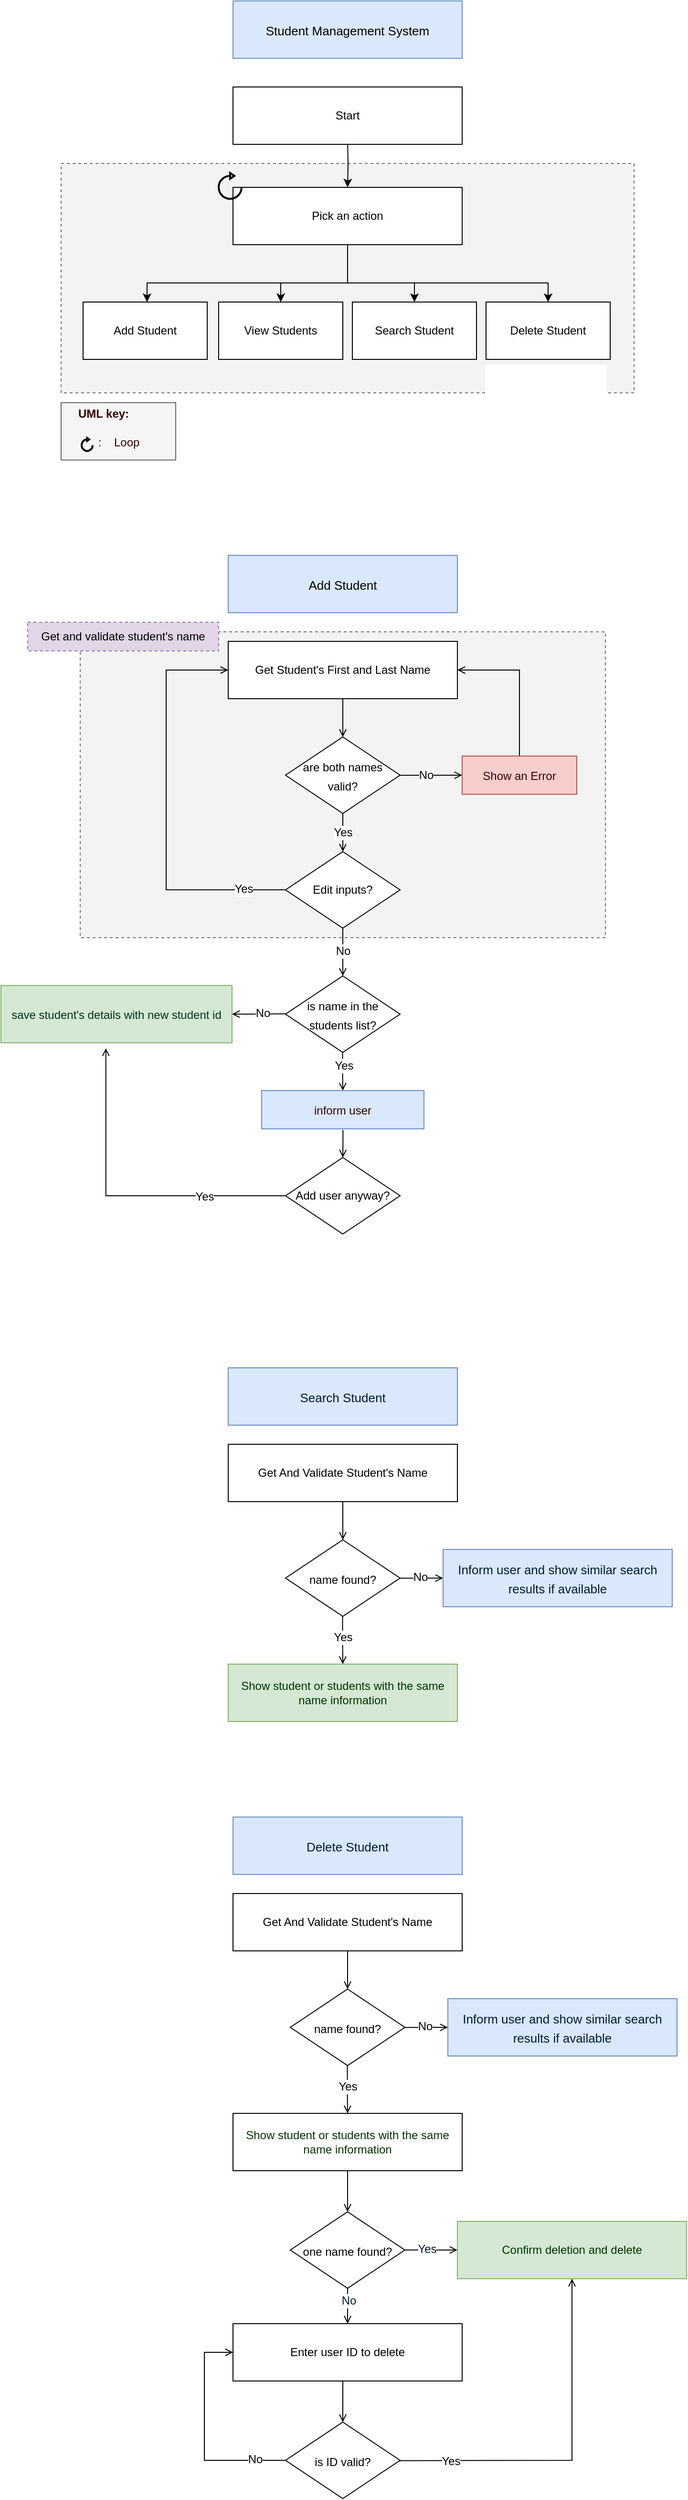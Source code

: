 <mxfile version="20.7.4" type="device" pages="2"><diagram id="EOi2laJXUyd6oxCzGZWB" name="Page-1"><mxGraphModel dx="1837" dy="980" grid="1" gridSize="10" guides="1" tooltips="1" connect="1" arrows="1" fold="1" page="1" pageScale="1" pageWidth="850" pageHeight="1100" math="0" shadow="0"><root><mxCell id="0"/><mxCell id="1" parent="0"/><mxCell id="CTDtswn7wUSN0M084utU-15" value="" style="rounded=0;whiteSpace=wrap;html=1;fontSize=16;dashed=1;fillColor=#eeeeee;strokeWidth=1;perimeterSpacing=2;strokeColor=#36393d;opacity=70;" vertex="1" parent="1"><mxGeometry x="150" y="730" width="550" height="320" as="geometry"/></mxCell><mxCell id="FxEUWGpKmHHXCLeSXzPz-2" value="&lt;font style=&quot;font-size: 13px;&quot;&gt;Student Management System&lt;/font&gt;" style="rounded=0;whiteSpace=wrap;html=1;fontSize=16;fillColor=#dae8fc;strokeColor=#6c8ebf;" parent="1" vertex="1"><mxGeometry x="310" y="70" width="240" height="60" as="geometry"/></mxCell><mxCell id="FxEUWGpKmHHXCLeSXzPz-5" value="" style="rounded=0;whiteSpace=wrap;html=1;fontSize=16;dashed=1;fillColor=#eeeeee;strokeWidth=1;perimeterSpacing=2;strokeColor=#36393d;opacity=70;" parent="1" vertex="1"><mxGeometry x="130" y="240" width="600" height="240" as="geometry"/></mxCell><mxCell id="FxEUWGpKmHHXCLeSXzPz-6" value="" style="edgeStyle=orthogonalEdgeStyle;rounded=0;orthogonalLoop=1;jettySize=auto;html=1;" parent="1" target="FxEUWGpKmHHXCLeSXzPz-11" edge="1"><mxGeometry relative="1" as="geometry"><mxPoint x="430" y="215" as="sourcePoint"/></mxGeometry></mxCell><mxCell id="FxEUWGpKmHHXCLeSXzPz-7" value="" style="edgeStyle=orthogonalEdgeStyle;rounded=0;orthogonalLoop=1;jettySize=auto;html=1;" parent="1" source="FxEUWGpKmHHXCLeSXzPz-11" target="FxEUWGpKmHHXCLeSXzPz-13" edge="1"><mxGeometry relative="1" as="geometry"><Array as="points"><mxPoint x="430" y="365"/><mxPoint x="500" y="365"/></Array></mxGeometry></mxCell><mxCell id="FxEUWGpKmHHXCLeSXzPz-8" style="edgeStyle=orthogonalEdgeStyle;rounded=0;orthogonalLoop=1;jettySize=auto;html=1;entryX=0.5;entryY=0;entryDx=0;entryDy=0;" parent="1" source="FxEUWGpKmHHXCLeSXzPz-11" target="FxEUWGpKmHHXCLeSXzPz-12" edge="1"><mxGeometry relative="1" as="geometry"><Array as="points"><mxPoint x="430" y="365"/><mxPoint x="360" y="365"/></Array></mxGeometry></mxCell><mxCell id="FxEUWGpKmHHXCLeSXzPz-9" style="edgeStyle=orthogonalEdgeStyle;rounded=0;orthogonalLoop=1;jettySize=auto;html=1;" parent="1" source="FxEUWGpKmHHXCLeSXzPz-11" edge="1"><mxGeometry relative="1" as="geometry"><Array as="points"><mxPoint x="430" y="365"/><mxPoint x="220" y="365"/></Array><mxPoint x="220" y="385" as="targetPoint"/></mxGeometry></mxCell><mxCell id="FxEUWGpKmHHXCLeSXzPz-10" style="edgeStyle=orthogonalEdgeStyle;rounded=0;orthogonalLoop=1;jettySize=auto;html=1;entryX=0.5;entryY=0;entryDx=0;entryDy=0;" parent="1" source="FxEUWGpKmHHXCLeSXzPz-11" target="FxEUWGpKmHHXCLeSXzPz-14" edge="1"><mxGeometry relative="1" as="geometry"><Array as="points"><mxPoint x="430" y="365"/><mxPoint x="640" y="365"/></Array></mxGeometry></mxCell><mxCell id="FxEUWGpKmHHXCLeSXzPz-11" value="Pick an action" style="whiteSpace=wrap;html=1;rounded=1;arcSize=0;" parent="1" vertex="1"><mxGeometry x="310" y="265" width="240" height="60" as="geometry"/></mxCell><mxCell id="FxEUWGpKmHHXCLeSXzPz-12" value="View Students" style="whiteSpace=wrap;html=1;rounded=1;arcSize=0;" parent="1" vertex="1"><mxGeometry x="295" y="385" width="130" height="60" as="geometry"/></mxCell><mxCell id="FxEUWGpKmHHXCLeSXzPz-13" value="Search Student" style="whiteSpace=wrap;html=1;rounded=1;arcSize=0;" parent="1" vertex="1"><mxGeometry x="435" y="385" width="130" height="60" as="geometry"/></mxCell><mxCell id="FxEUWGpKmHHXCLeSXzPz-14" value="Delete Student" style="whiteSpace=wrap;html=1;rounded=1;arcSize=0;" parent="1" vertex="1"><mxGeometry x="575" y="385" width="130" height="60" as="geometry"/></mxCell><mxCell id="FxEUWGpKmHHXCLeSXzPz-16" value="" style="html=1;verticalLabelPosition=bottom;align=center;labelBackgroundColor=#ffffff;verticalAlign=top;strokeWidth=2;strokeColor=#000000;shadow=0;dashed=0;shape=mxgraph.ios7.icons.reload;fontSize=16;" parent="1" vertex="1"><mxGeometry x="295" y="250" width="24" height="27" as="geometry"/></mxCell><mxCell id="FxEUWGpKmHHXCLeSXzPz-17" value="Start" style="whiteSpace=wrap;html=1;rounded=1;arcSize=0;" parent="1" vertex="1"><mxGeometry x="310" y="160" width="240" height="60" as="geometry"/></mxCell><mxCell id="FxEUWGpKmHHXCLeSXzPz-18" value="Add Student" style="whiteSpace=wrap;html=1;rounded=1;arcSize=0;" parent="1" vertex="1"><mxGeometry x="153" y="385" width="130" height="60" as="geometry"/></mxCell><mxCell id="wZ4rHf-2mEVlNfW2RtKs-1" value="" style="group" vertex="1" connectable="0" parent="1"><mxGeometry x="130" y="487" width="120" height="63.25" as="geometry"/></mxCell><mxCell id="wZ4rHf-2mEVlNfW2RtKs-2" value="" style="rounded=0;whiteSpace=wrap;html=1;strokeColor=#666666;fontSize=12;fontColor=#333333;fillColor=#f5f5f5;" vertex="1" parent="wZ4rHf-2mEVlNfW2RtKs-1"><mxGeometry y="3.25" width="120" height="60" as="geometry"/></mxCell><mxCell id="wZ4rHf-2mEVlNfW2RtKs-3" value="&lt;b&gt;UML key:&lt;/b&gt;" style="text;html=1;align=center;verticalAlign=middle;resizable=0;points=[];autosize=1;strokeColor=none;fillColor=none;fontSize=12;fontColor=#330000;" vertex="1" parent="wZ4rHf-2mEVlNfW2RtKs-1"><mxGeometry x="4" width="80" height="30" as="geometry"/></mxCell><mxCell id="wZ4rHf-2mEVlNfW2RtKs-4" value="" style="group" vertex="1" connectable="0" parent="wZ4rHf-2mEVlNfW2RtKs-1"><mxGeometry x="21.51" y="30" width="73.49" height="30" as="geometry"/></mxCell><mxCell id="wZ4rHf-2mEVlNfW2RtKs-5" value=":&amp;nbsp; &amp;nbsp; Loop" style="text;html=1;align=center;verticalAlign=middle;resizable=0;points=[];autosize=1;strokeColor=none;fillColor=none;fontSize=12;fontColor=#330000;" vertex="1" parent="wZ4rHf-2mEVlNfW2RtKs-4"><mxGeometry x="3.49" width="70" height="30" as="geometry"/></mxCell><mxCell id="wZ4rHf-2mEVlNfW2RtKs-6" value="" style="html=1;verticalLabelPosition=bottom;align=center;labelBackgroundColor=#ffffff;verticalAlign=top;strokeWidth=2;strokeColor=#000000;shadow=0;dashed=0;shape=mxgraph.ios7.icons.reload;fontSize=16;" vertex="1" parent="wZ4rHf-2mEVlNfW2RtKs-4"><mxGeometry y="10.25" width="11.49" height="13.5" as="geometry"/></mxCell><mxCell id="wZ4rHf-2mEVlNfW2RtKs-7" value="&lt;font style=&quot;font-size: 13px;&quot;&gt;Add Student&lt;/font&gt;" style="rounded=0;whiteSpace=wrap;html=1;fontSize=16;fillColor=#dae8fc;strokeColor=#6c8ebf;" vertex="1" parent="1"><mxGeometry x="305" y="650" width="240" height="60" as="geometry"/></mxCell><mxCell id="wZ4rHf-2mEVlNfW2RtKs-11" style="edgeStyle=elbowEdgeStyle;rounded=0;orthogonalLoop=1;jettySize=auto;html=1;entryX=0.5;entryY=0;entryDx=0;entryDy=0;fontSize=12;endArrow=open;sourcePerimeterSpacing=8;targetPerimeterSpacing=8;exitX=0.5;exitY=1;exitDx=0;exitDy=0;elbow=vertical;" edge="1" parent="1" source="wZ4rHf-2mEVlNfW2RtKs-8" target="wZ4rHf-2mEVlNfW2RtKs-9"><mxGeometry relative="1" as="geometry"/></mxCell><mxCell id="wZ4rHf-2mEVlNfW2RtKs-8" value="Get Student's First and Last Name" style="whiteSpace=wrap;html=1;rounded=1;arcSize=0;" vertex="1" parent="1"><mxGeometry x="305" y="740" width="240" height="60" as="geometry"/></mxCell><mxCell id="wZ4rHf-2mEVlNfW2RtKs-13" style="edgeStyle=elbowEdgeStyle;rounded=0;orthogonalLoop=1;jettySize=auto;elbow=vertical;html=1;entryX=0;entryY=0.5;entryDx=0;entryDy=0;fontSize=12;endArrow=open;sourcePerimeterSpacing=8;targetPerimeterSpacing=8;exitX=0.98;exitY=0.502;exitDx=0;exitDy=0;exitPerimeter=0;" edge="1" parent="1" source="wZ4rHf-2mEVlNfW2RtKs-9" target="wZ4rHf-2mEVlNfW2RtKs-12"><mxGeometry relative="1" as="geometry"/></mxCell><mxCell id="wZ4rHf-2mEVlNfW2RtKs-16" value="No" style="edgeLabel;html=1;align=center;verticalAlign=middle;resizable=0;points=[];fontSize=12;" vertex="1" connectable="0" parent="wZ4rHf-2mEVlNfW2RtKs-13"><mxGeometry x="-0.234" relative="1" as="geometry"><mxPoint x="3" as="offset"/></mxGeometry></mxCell><mxCell id="wZ4rHf-2mEVlNfW2RtKs-18" value="Yes" style="edgeStyle=elbowEdgeStyle;rounded=0;orthogonalLoop=1;jettySize=auto;elbow=vertical;html=1;fontSize=12;endArrow=open;sourcePerimeterSpacing=8;targetPerimeterSpacing=8;exitX=0.5;exitY=1;exitDx=0;exitDy=0;" edge="1" parent="1" source="wZ4rHf-2mEVlNfW2RtKs-9"><mxGeometry relative="1" as="geometry"><mxPoint x="425" y="960" as="targetPoint"/></mxGeometry></mxCell><mxCell id="wZ4rHf-2mEVlNfW2RtKs-9" value="&lt;font style=&quot;font-size: 12px;&quot;&gt;are both names valid?&lt;/font&gt;" style="rhombus;whiteSpace=wrap;html=1;fontSize=16;" vertex="1" parent="1"><mxGeometry x="365" y="840" width="120" height="80" as="geometry"/></mxCell><mxCell id="wZ4rHf-2mEVlNfW2RtKs-14" style="edgeStyle=elbowEdgeStyle;rounded=0;orthogonalLoop=1;jettySize=auto;elbow=vertical;html=1;entryX=1;entryY=0.5;entryDx=0;entryDy=0;fontSize=12;endArrow=open;sourcePerimeterSpacing=8;targetPerimeterSpacing=8;exitX=0.5;exitY=1;exitDx=0;exitDy=0;" edge="1" parent="1" source="wZ4rHf-2mEVlNfW2RtKs-12" target="wZ4rHf-2mEVlNfW2RtKs-8"><mxGeometry relative="1" as="geometry"><Array as="points"><mxPoint x="570" y="770"/><mxPoint x="610" y="780"/></Array></mxGeometry></mxCell><mxCell id="wZ4rHf-2mEVlNfW2RtKs-12" value="&lt;span style=&quot;font-size: 12px;&quot;&gt;&lt;font color=&quot;#330000&quot;&gt;Show an Error&lt;/font&gt;&lt;/span&gt;" style="whiteSpace=wrap;html=1;fontSize=13;strokeColor=#b85450;strokeWidth=1;fillColor=#f8cecc;" vertex="1" parent="1"><mxGeometry x="550" y="860" width="120" height="40" as="geometry"/></mxCell><mxCell id="wZ4rHf-2mEVlNfW2RtKs-28" value="" style="group" vertex="1" connectable="0" parent="1"><mxGeometry x="77" y="1090" width="408" height="120" as="geometry"/></mxCell><mxCell id="wZ4rHf-2mEVlNfW2RtKs-20" style="edgeStyle=elbowEdgeStyle;rounded=0;orthogonalLoop=1;jettySize=auto;elbow=vertical;html=1;fontSize=12;endArrow=open;sourcePerimeterSpacing=8;targetPerimeterSpacing=8;exitX=0.026;exitY=0.496;exitDx=0;exitDy=0;exitPerimeter=0;entryX=1;entryY=0.5;entryDx=0;entryDy=0;" edge="1" parent="wZ4rHf-2mEVlNfW2RtKs-28" source="wZ4rHf-2mEVlNfW2RtKs-19" target="wZ4rHf-2mEVlNfW2RtKs-22"><mxGeometry relative="1" as="geometry"><mxPoint x="243" y="40" as="targetPoint"/></mxGeometry></mxCell><mxCell id="wZ4rHf-2mEVlNfW2RtKs-24" value="No" style="edgeLabel;html=1;align=center;verticalAlign=middle;resizable=0;points=[];fontSize=12;" vertex="1" connectable="0" parent="wZ4rHf-2mEVlNfW2RtKs-20"><mxGeometry x="-0.173" y="-1" relative="1" as="geometry"><mxPoint x="-3" as="offset"/></mxGeometry></mxCell><mxCell id="wZ4rHf-2mEVlNfW2RtKs-23" style="edgeStyle=elbowEdgeStyle;rounded=0;orthogonalLoop=1;jettySize=auto;elbow=vertical;html=1;fontSize=12;endArrow=open;sourcePerimeterSpacing=8;targetPerimeterSpacing=8;exitX=0.498;exitY=0.984;exitDx=0;exitDy=0;exitPerimeter=0;" edge="1" parent="wZ4rHf-2mEVlNfW2RtKs-28" source="wZ4rHf-2mEVlNfW2RtKs-19"><mxGeometry relative="1" as="geometry"><mxPoint x="348" y="120" as="targetPoint"/></mxGeometry></mxCell><mxCell id="wZ4rHf-2mEVlNfW2RtKs-25" value="Yes" style="edgeLabel;html=1;align=center;verticalAlign=middle;resizable=0;points=[];fontSize=12;" vertex="1" connectable="0" parent="wZ4rHf-2mEVlNfW2RtKs-23"><mxGeometry x="-0.513" y="1" relative="1" as="geometry"><mxPoint y="5" as="offset"/></mxGeometry></mxCell><mxCell id="wZ4rHf-2mEVlNfW2RtKs-19" value="&lt;font style=&quot;font-size: 12px;&quot;&gt;is name in the&lt;br&gt;students list?&lt;/font&gt;" style="rhombus;whiteSpace=wrap;html=1;fontSize=16;" vertex="1" parent="wZ4rHf-2mEVlNfW2RtKs-28"><mxGeometry x="288" width="120" height="80" as="geometry"/></mxCell><mxCell id="wZ4rHf-2mEVlNfW2RtKs-22" value="&lt;span style=&quot;font-size: 12px;&quot;&gt;&lt;font color=&quot;#00331a&quot;&gt;save student's details with new student id&lt;/font&gt;&lt;/span&gt;" style="whiteSpace=wrap;html=1;fontSize=13;strokeColor=#82b366;strokeWidth=1;fillColor=#d5e8d4;" vertex="1" parent="wZ4rHf-2mEVlNfW2RtKs-28"><mxGeometry x="-10" y="10" width="242" height="60" as="geometry"/></mxCell><mxCell id="wZ4rHf-2mEVlNfW2RtKs-29" style="edgeStyle=elbowEdgeStyle;rounded=0;orthogonalLoop=1;jettySize=auto;elbow=vertical;html=1;fontSize=12;fontColor=#000000;endArrow=open;sourcePerimeterSpacing=8;targetPerimeterSpacing=8;exitX=0.5;exitY=1;exitDx=0;exitDy=0;" edge="1" parent="1" source="wZ4rHf-2mEVlNfW2RtKs-31"><mxGeometry relative="1" as="geometry"><mxPoint x="425" y="1090" as="targetPoint"/></mxGeometry></mxCell><mxCell id="wZ4rHf-2mEVlNfW2RtKs-30" value="No" style="edgeLabel;html=1;align=center;verticalAlign=middle;resizable=0;points=[];fontSize=12;fontColor=#000000;" vertex="1" connectable="0" parent="wZ4rHf-2mEVlNfW2RtKs-29"><mxGeometry x="-0.201" relative="1" as="geometry"><mxPoint y="4" as="offset"/></mxGeometry></mxCell><mxCell id="wZ4rHf-2mEVlNfW2RtKs-32" style="edgeStyle=elbowEdgeStyle;rounded=0;orthogonalLoop=1;jettySize=auto;elbow=vertical;html=1;entryX=0;entryY=0.5;entryDx=0;entryDy=0;fontSize=12;endArrow=open;sourcePerimeterSpacing=8;targetPerimeterSpacing=8;exitX=0.025;exitY=0.498;exitDx=0;exitDy=0;exitPerimeter=0;" edge="1" parent="1" source="wZ4rHf-2mEVlNfW2RtKs-31" target="wZ4rHf-2mEVlNfW2RtKs-8"><mxGeometry relative="1" as="geometry"><Array as="points"><mxPoint x="240" y="820"/></Array></mxGeometry></mxCell><mxCell id="wZ4rHf-2mEVlNfW2RtKs-33" value="Yes" style="edgeLabel;html=1;align=center;verticalAlign=middle;resizable=0;points=[];fontSize=12;" vertex="1" connectable="0" parent="wZ4rHf-2mEVlNfW2RtKs-32"><mxGeometry x="-0.775" y="1" relative="1" as="geometry"><mxPoint y="-2" as="offset"/></mxGeometry></mxCell><mxCell id="wZ4rHf-2mEVlNfW2RtKs-31" value="Edit inputs?" style="rhombus;whiteSpace=wrap;html=1;strokeColor=#000000;strokeWidth=1;fontSize=12;" vertex="1" parent="1"><mxGeometry x="365" y="960" width="120" height="80" as="geometry"/></mxCell><mxCell id="wZ4rHf-2mEVlNfW2RtKs-36" style="edgeStyle=elbowEdgeStyle;rounded=0;orthogonalLoop=1;jettySize=auto;elbow=vertical;html=1;entryX=0.5;entryY=0;entryDx=0;entryDy=0;fontSize=12;endArrow=open;sourcePerimeterSpacing=8;targetPerimeterSpacing=8;exitX=0.501;exitY=1.03;exitDx=0;exitDy=0;exitPerimeter=0;" edge="1" parent="1" source="wZ4rHf-2mEVlNfW2RtKs-34" target="wZ4rHf-2mEVlNfW2RtKs-35"><mxGeometry relative="1" as="geometry"/></mxCell><mxCell id="wZ4rHf-2mEVlNfW2RtKs-34" value="&lt;span style=&quot;font-size: 12px;&quot;&gt;&lt;font color=&quot;#330000&quot;&gt;inform user&lt;/font&gt;&lt;/span&gt;" style="whiteSpace=wrap;html=1;fontSize=13;strokeColor=#6c8ebf;strokeWidth=1;fillColor=#dae8fc;" vertex="1" parent="1"><mxGeometry x="340" y="1210" width="170" height="40" as="geometry"/></mxCell><mxCell id="wZ4rHf-2mEVlNfW2RtKs-37" style="edgeStyle=elbowEdgeStyle;rounded=0;orthogonalLoop=1;jettySize=auto;elbow=vertical;html=1;entryX=0.454;entryY=1.095;entryDx=0;entryDy=0;entryPerimeter=0;fontSize=12;endArrow=open;sourcePerimeterSpacing=8;targetPerimeterSpacing=8;exitX=0.042;exitY=0.5;exitDx=0;exitDy=0;exitPerimeter=0;" edge="1" parent="1" source="wZ4rHf-2mEVlNfW2RtKs-35" target="wZ4rHf-2mEVlNfW2RtKs-22"><mxGeometry relative="1" as="geometry"><Array as="points"><mxPoint x="290" y="1320"/></Array></mxGeometry></mxCell><mxCell id="wZ4rHf-2mEVlNfW2RtKs-38" value="Yes" style="edgeLabel;html=1;align=center;verticalAlign=middle;resizable=0;points=[];fontSize=12;" vertex="1" connectable="0" parent="wZ4rHf-2mEVlNfW2RtKs-37"><mxGeometry x="-0.481" y="1" relative="1" as="geometry"><mxPoint as="offset"/></mxGeometry></mxCell><mxCell id="wZ4rHf-2mEVlNfW2RtKs-35" value="Add user anyway?" style="rhombus;whiteSpace=wrap;html=1;strokeColor=#000000;strokeWidth=1;fontSize=12;" vertex="1" parent="1"><mxGeometry x="365" y="1280" width="120" height="80" as="geometry"/></mxCell><mxCell id="CTDtswn7wUSN0M084utU-1" value="&lt;font color=&quot;#001933&quot; style=&quot;font-size: 13px;&quot;&gt;Search Student&lt;/font&gt;" style="rounded=0;whiteSpace=wrap;html=1;fontSize=16;fillColor=#dae8fc;strokeColor=#6c8ebf;" vertex="1" parent="1"><mxGeometry x="305" y="1500" width="240" height="60" as="geometry"/></mxCell><mxCell id="CTDtswn7wUSN0M084utU-2" value="Get And Validate Student's Name" style="whiteSpace=wrap;html=1;rounded=1;arcSize=0;" vertex="1" parent="1"><mxGeometry x="305" y="1580" width="240" height="60" as="geometry"/></mxCell><mxCell id="CTDtswn7wUSN0M084utU-8" style="edgeStyle=elbowEdgeStyle;rounded=0;orthogonalLoop=1;jettySize=auto;html=1;entryX=0.5;entryY=0;entryDx=0;entryDy=0;fontSize=12;endArrow=open;sourcePerimeterSpacing=8;targetPerimeterSpacing=8;exitX=0.5;exitY=1;exitDx=0;exitDy=0;elbow=vertical;" edge="1" target="CTDtswn7wUSN0M084utU-9" parent="1"><mxGeometry relative="1" as="geometry"><mxPoint x="425" y="1640" as="sourcePoint"/></mxGeometry></mxCell><mxCell id="yyaluyTtZGdyk1-fY1yC-2" style="edgeStyle=elbowEdgeStyle;rounded=0;orthogonalLoop=1;jettySize=auto;elbow=vertical;html=1;entryX=0.5;entryY=0;entryDx=0;entryDy=0;fontSize=12;fontColor=#001933;endArrow=open;sourcePerimeterSpacing=8;targetPerimeterSpacing=8;exitX=0.498;exitY=0.979;exitDx=0;exitDy=0;exitPerimeter=0;" edge="1" parent="1" source="CTDtswn7wUSN0M084utU-9" target="yyaluyTtZGdyk1-fY1yC-1"><mxGeometry relative="1" as="geometry"/></mxCell><mxCell id="yyaluyTtZGdyk1-fY1yC-8" value="Yes" style="edgeLabel;html=1;align=center;verticalAlign=middle;resizable=0;points=[];fontSize=12;fontColor=#000000;" vertex="1" connectable="0" parent="yyaluyTtZGdyk1-fY1yC-2"><mxGeometry x="-0.391" relative="1" as="geometry"><mxPoint y="7" as="offset"/></mxGeometry></mxCell><mxCell id="yyaluyTtZGdyk1-fY1yC-3" style="edgeStyle=elbowEdgeStyle;rounded=0;orthogonalLoop=1;jettySize=auto;elbow=vertical;html=1;fontSize=12;fontColor=#003300;endArrow=open;sourcePerimeterSpacing=8;targetPerimeterSpacing=8;exitX=0.984;exitY=0.502;exitDx=0;exitDy=0;exitPerimeter=0;" edge="1" parent="1" source="CTDtswn7wUSN0M084utU-9"><mxGeometry relative="1" as="geometry"><mxPoint x="530" y="1720" as="targetPoint"/></mxGeometry></mxCell><mxCell id="yyaluyTtZGdyk1-fY1yC-6" value="No" style="edgeLabel;html=1;align=center;verticalAlign=middle;resizable=0;points=[];fontSize=12;fontColor=#000000;" vertex="1" connectable="0" parent="yyaluyTtZGdyk1-fY1yC-3"><mxGeometry x="0.167" y="1" relative="1" as="geometry"><mxPoint x="-5" as="offset"/></mxGeometry></mxCell><mxCell id="CTDtswn7wUSN0M084utU-9" value="&lt;font style=&quot;font-size: 12px;&quot;&gt;name found?&lt;/font&gt;" style="rhombus;whiteSpace=wrap;html=1;fontSize=16;" vertex="1" parent="1"><mxGeometry x="365" y="1680" width="120" height="80" as="geometry"/></mxCell><mxCell id="CTDtswn7wUSN0M084utU-18" value="Get and validate student's name" style="whiteSpace=wrap;html=1;fontSize=12;dashed=1;fillColor=#e1d5e7;strokeColor=#9673a6;" vertex="1" parent="1"><mxGeometry x="95" y="720" width="200" height="30" as="geometry"/></mxCell><mxCell id="yyaluyTtZGdyk1-fY1yC-1" value="&lt;font color=&quot;#003300&quot;&gt;Show student or students with the same name information&lt;/font&gt;" style="whiteSpace=wrap;html=1;rounded=1;arcSize=0;fillColor=#d5e8d4;strokeColor=#82b366;" vertex="1" parent="1"><mxGeometry x="305" y="1810" width="240" height="60" as="geometry"/></mxCell><mxCell id="yyaluyTtZGdyk1-fY1yC-5" value="&lt;font color=&quot;#001933&quot; style=&quot;font-size: 13px;&quot;&gt;Inform user and show similar search results if available&lt;/font&gt;" style="rounded=0;whiteSpace=wrap;html=1;fontSize=16;fillColor=#dae8fc;strokeColor=#6c8ebf;" vertex="1" parent="1"><mxGeometry x="530" y="1690" width="240" height="60" as="geometry"/></mxCell><mxCell id="0K77AKTbCV6IJMWdMx3r-1" value="&lt;font color=&quot;#001933&quot; style=&quot;font-size: 13px;&quot;&gt;Delete Student&lt;/font&gt;" style="rounded=0;whiteSpace=wrap;html=1;fontSize=16;fillColor=#dae8fc;strokeColor=#6c8ebf;" vertex="1" parent="1"><mxGeometry x="310" y="1970" width="240" height="60" as="geometry"/></mxCell><mxCell id="0K77AKTbCV6IJMWdMx3r-2" value="Get And Validate Student's Name" style="whiteSpace=wrap;html=1;rounded=1;arcSize=0;" vertex="1" parent="1"><mxGeometry x="310" y="2050" width="240" height="60" as="geometry"/></mxCell><mxCell id="0K77AKTbCV6IJMWdMx3r-3" style="edgeStyle=elbowEdgeStyle;rounded=0;orthogonalLoop=1;jettySize=auto;html=1;entryX=0.5;entryY=0;entryDx=0;entryDy=0;fontSize=12;endArrow=open;sourcePerimeterSpacing=8;targetPerimeterSpacing=8;exitX=0.5;exitY=1;exitDx=0;exitDy=0;elbow=vertical;" edge="1" target="0K77AKTbCV6IJMWdMx3r-8" parent="1"><mxGeometry relative="1" as="geometry"><mxPoint x="430" y="2110" as="sourcePoint"/></mxGeometry></mxCell><mxCell id="0K77AKTbCV6IJMWdMx3r-4" style="edgeStyle=elbowEdgeStyle;rounded=0;orthogonalLoop=1;jettySize=auto;elbow=vertical;html=1;entryX=0.5;entryY=0;entryDx=0;entryDy=0;fontSize=12;fontColor=#001933;endArrow=open;sourcePerimeterSpacing=8;targetPerimeterSpacing=8;exitX=0.498;exitY=0.979;exitDx=0;exitDy=0;exitPerimeter=0;" edge="1" source="0K77AKTbCV6IJMWdMx3r-8" target="0K77AKTbCV6IJMWdMx3r-9" parent="1"><mxGeometry relative="1" as="geometry"/></mxCell><mxCell id="0K77AKTbCV6IJMWdMx3r-5" value="Yes" style="edgeLabel;html=1;align=center;verticalAlign=middle;resizable=0;points=[];fontSize=12;fontColor=#000000;" vertex="1" connectable="0" parent="0K77AKTbCV6IJMWdMx3r-4"><mxGeometry x="-0.391" relative="1" as="geometry"><mxPoint y="7" as="offset"/></mxGeometry></mxCell><mxCell id="0K77AKTbCV6IJMWdMx3r-6" style="edgeStyle=elbowEdgeStyle;rounded=0;orthogonalLoop=1;jettySize=auto;elbow=vertical;html=1;fontSize=12;fontColor=#003300;endArrow=open;sourcePerimeterSpacing=8;targetPerimeterSpacing=8;exitX=0.984;exitY=0.502;exitDx=0;exitDy=0;exitPerimeter=0;" edge="1" source="0K77AKTbCV6IJMWdMx3r-8" parent="1"><mxGeometry relative="1" as="geometry"><mxPoint x="535" y="2190" as="targetPoint"/></mxGeometry></mxCell><mxCell id="0K77AKTbCV6IJMWdMx3r-7" value="No" style="edgeLabel;html=1;align=center;verticalAlign=middle;resizable=0;points=[];fontSize=12;fontColor=#000000;" vertex="1" connectable="0" parent="0K77AKTbCV6IJMWdMx3r-6"><mxGeometry x="0.167" y="1" relative="1" as="geometry"><mxPoint x="-5" as="offset"/></mxGeometry></mxCell><mxCell id="0K77AKTbCV6IJMWdMx3r-8" value="&lt;font style=&quot;font-size: 12px;&quot;&gt;name found?&lt;/font&gt;" style="rhombus;whiteSpace=wrap;html=1;fontSize=16;" vertex="1" parent="1"><mxGeometry x="370" y="2150" width="120" height="80" as="geometry"/></mxCell><mxCell id="0K77AKTbCV6IJMWdMx3r-12" style="edgeStyle=elbowEdgeStyle;rounded=0;orthogonalLoop=1;jettySize=auto;elbow=vertical;html=1;entryX=0.5;entryY=0;entryDx=0;entryDy=0;fontSize=12;fontColor=#001933;endArrow=open;sourcePerimeterSpacing=8;targetPerimeterSpacing=8;exitX=0.5;exitY=1;exitDx=0;exitDy=0;" edge="1" parent="1" source="0K77AKTbCV6IJMWdMx3r-9" target="0K77AKTbCV6IJMWdMx3r-11"><mxGeometry relative="1" as="geometry"/></mxCell><mxCell id="0K77AKTbCV6IJMWdMx3r-9" value="&lt;font color=&quot;#003300&quot;&gt;Show student or students with the same name information&lt;/font&gt;" style="whiteSpace=wrap;html=1;rounded=1;arcSize=0;" vertex="1" parent="1"><mxGeometry x="310" y="2280" width="240" height="60" as="geometry"/></mxCell><mxCell id="0K77AKTbCV6IJMWdMx3r-10" value="&lt;font color=&quot;#001933&quot; style=&quot;font-size: 13px;&quot;&gt;Inform user and show similar search results if available&lt;/font&gt;" style="rounded=0;whiteSpace=wrap;html=1;fontSize=16;fillColor=#dae8fc;strokeColor=#6c8ebf;" vertex="1" parent="1"><mxGeometry x="535" y="2160" width="240" height="60" as="geometry"/></mxCell><mxCell id="0K77AKTbCV6IJMWdMx3r-15" style="edgeStyle=elbowEdgeStyle;rounded=0;orthogonalLoop=1;jettySize=auto;elbow=vertical;html=1;entryX=0;entryY=0.5;entryDx=0;entryDy=0;fontSize=12;fontColor=#001933;endArrow=open;sourcePerimeterSpacing=8;targetPerimeterSpacing=8;exitX=0.98;exitY=0.498;exitDx=0;exitDy=0;exitPerimeter=0;" edge="1" parent="1" source="0K77AKTbCV6IJMWdMx3r-11" target="0K77AKTbCV6IJMWdMx3r-14"><mxGeometry relative="1" as="geometry"/></mxCell><mxCell id="0K77AKTbCV6IJMWdMx3r-17" value="Yes" style="edgeLabel;html=1;align=center;verticalAlign=middle;resizable=0;points=[];fontSize=12;fontColor=#001933;" vertex="1" connectable="0" parent="0K77AKTbCV6IJMWdMx3r-15"><mxGeometry x="-0.39" y="2" relative="1" as="geometry"><mxPoint x="8" y="1" as="offset"/></mxGeometry></mxCell><mxCell id="0K77AKTbCV6IJMWdMx3r-19" style="edgeStyle=elbowEdgeStyle;rounded=0;orthogonalLoop=1;jettySize=auto;elbow=vertical;html=1;entryX=0.5;entryY=0;entryDx=0;entryDy=0;fontSize=12;fontColor=#001933;endArrow=open;sourcePerimeterSpacing=8;targetPerimeterSpacing=8;exitX=0.5;exitY=1;exitDx=0;exitDy=0;" edge="1" parent="1" source="0K77AKTbCV6IJMWdMx3r-11" target="0K77AKTbCV6IJMWdMx3r-13"><mxGeometry relative="1" as="geometry"/></mxCell><mxCell id="0K77AKTbCV6IJMWdMx3r-20" value="No" style="edgeLabel;html=1;align=center;verticalAlign=middle;resizable=0;points=[];fontSize=12;fontColor=#001933;" vertex="1" connectable="0" parent="0K77AKTbCV6IJMWdMx3r-19"><mxGeometry x="-0.311" y="1" relative="1" as="geometry"><mxPoint as="offset"/></mxGeometry></mxCell><mxCell id="0K77AKTbCV6IJMWdMx3r-11" value="&lt;font style=&quot;font-size: 12px;&quot;&gt;one name found?&lt;/font&gt;" style="rhombus;whiteSpace=wrap;html=1;fontSize=16;" vertex="1" parent="1"><mxGeometry x="370" y="2383" width="120" height="80" as="geometry"/></mxCell><mxCell id="0K77AKTbCV6IJMWdMx3r-13" value="Enter user ID to delete" style="whiteSpace=wrap;html=1;rounded=1;arcSize=0;" vertex="1" parent="1"><mxGeometry x="310" y="2500" width="240" height="60" as="geometry"/></mxCell><mxCell id="0K77AKTbCV6IJMWdMx3r-14" value="&lt;font color=&quot;#003300&quot;&gt;Confirm deletion and delete&lt;/font&gt;" style="whiteSpace=wrap;html=1;rounded=1;arcSize=0;fillColor=#d5e8d4;strokeColor=#82b366;" vertex="1" parent="1"><mxGeometry x="545" y="2393" width="240" height="60" as="geometry"/></mxCell><mxCell id="0K77AKTbCV6IJMWdMx3r-23" style="edgeStyle=elbowEdgeStyle;rounded=0;orthogonalLoop=1;jettySize=auto;elbow=vertical;html=1;entryX=0;entryY=0.5;entryDx=0;entryDy=0;fontSize=12;fontColor=#000000;endArrow=open;sourcePerimeterSpacing=8;targetPerimeterSpacing=8;exitX=0.042;exitY=0.5;exitDx=0;exitDy=0;exitPerimeter=0;" edge="1" parent="1" source="0K77AKTbCV6IJMWdMx3r-21" target="0K77AKTbCV6IJMWdMx3r-13"><mxGeometry relative="1" as="geometry"><Array as="points"><mxPoint x="280" y="2560"/><mxPoint x="360" y="2643"/></Array></mxGeometry></mxCell><mxCell id="0K77AKTbCV6IJMWdMx3r-24" value="No" style="edgeLabel;html=1;align=center;verticalAlign=middle;resizable=0;points=[];fontSize=12;fontColor=#000000;" vertex="1" connectable="0" parent="0K77AKTbCV6IJMWdMx3r-23"><mxGeometry x="-0.684" y="-1" relative="1" as="geometry"><mxPoint as="offset"/></mxGeometry></mxCell><mxCell id="0K77AKTbCV6IJMWdMx3r-25" style="edgeStyle=elbowEdgeStyle;rounded=0;orthogonalLoop=1;jettySize=auto;elbow=vertical;html=1;entryX=0.5;entryY=1;entryDx=0;entryDy=0;fontSize=12;fontColor=#000000;endArrow=open;sourcePerimeterSpacing=8;targetPerimeterSpacing=8;exitX=0.98;exitY=0.504;exitDx=0;exitDy=0;exitPerimeter=0;" edge="1" parent="1" source="0K77AKTbCV6IJMWdMx3r-21" target="0K77AKTbCV6IJMWdMx3r-14"><mxGeometry relative="1" as="geometry"><Array as="points"><mxPoint x="690" y="2643"/></Array></mxGeometry></mxCell><mxCell id="0K77AKTbCV6IJMWdMx3r-26" value="Yes" style="edgeLabel;html=1;align=center;verticalAlign=middle;resizable=0;points=[];fontSize=12;fontColor=#000000;" vertex="1" connectable="0" parent="0K77AKTbCV6IJMWdMx3r-25"><mxGeometry x="-0.703" y="-1" relative="1" as="geometry"><mxPoint as="offset"/></mxGeometry></mxCell><mxCell id="0K77AKTbCV6IJMWdMx3r-21" value="&lt;span style=&quot;font-size: 12px;&quot;&gt;is ID valid?&lt;/span&gt;" style="rhombus;whiteSpace=wrap;html=1;fontSize=16;" vertex="1" parent="1"><mxGeometry x="365" y="2603" width="120" height="80" as="geometry"/></mxCell><mxCell id="0K77AKTbCV6IJMWdMx3r-22" style="edgeStyle=elbowEdgeStyle;rounded=0;orthogonalLoop=1;jettySize=auto;elbow=vertical;html=1;entryX=0.5;entryY=0;entryDx=0;entryDy=0;fontSize=12;fontColor=#001933;endArrow=open;sourcePerimeterSpacing=8;targetPerimeterSpacing=8;exitX=0.5;exitY=1;exitDx=0;exitDy=0;" edge="1" target="0K77AKTbCV6IJMWdMx3r-21" parent="1"><mxGeometry relative="1" as="geometry"><mxPoint x="425" y="2560" as="sourcePoint"/></mxGeometry></mxCell></root></mxGraphModel></diagram><diagram id="KDXMkQkXzyK4pH4VRADb" name="Page-2"><mxGraphModel dx="711" dy="-1221" grid="1" gridSize="10" guides="1" tooltips="1" connect="1" arrows="1" fold="1" page="0" pageScale="1" pageWidth="850" pageHeight="1100" math="0" shadow="0"><root><mxCell id="0"/><mxCell id="1" parent="0"/><mxCell id="w2WK6UEXRmEA8aWJ30bZ-1" value="&lt;font color=&quot;#001933&quot; style=&quot;font-size: 13px;&quot;&gt;Delete Student&lt;/font&gt;" style="rounded=0;whiteSpace=wrap;html=1;fontSize=16;fillColor=#dae8fc;strokeColor=#6c8ebf;" vertex="1" parent="1"><mxGeometry x="310" y="1970" width="240" height="60" as="geometry"/></mxCell><mxCell id="w2WK6UEXRmEA8aWJ30bZ-2" value="Get And Validate Student's Name" style="whiteSpace=wrap;html=1;rounded=1;arcSize=0;" vertex="1" parent="1"><mxGeometry x="310" y="2050" width="240" height="60" as="geometry"/></mxCell><mxCell id="w2WK6UEXRmEA8aWJ30bZ-3" style="edgeStyle=elbowEdgeStyle;rounded=0;orthogonalLoop=1;jettySize=auto;html=1;entryX=0.5;entryY=0;entryDx=0;entryDy=0;fontSize=12;endArrow=open;sourcePerimeterSpacing=8;targetPerimeterSpacing=8;exitX=0.5;exitY=1;exitDx=0;exitDy=0;elbow=vertical;" edge="1" parent="1" target="w2WK6UEXRmEA8aWJ30bZ-8"><mxGeometry relative="1" as="geometry"><mxPoint x="430" y="2110" as="sourcePoint"/></mxGeometry></mxCell><mxCell id="w2WK6UEXRmEA8aWJ30bZ-4" style="edgeStyle=elbowEdgeStyle;rounded=0;orthogonalLoop=1;jettySize=auto;elbow=vertical;html=1;entryX=0.5;entryY=0;entryDx=0;entryDy=0;fontSize=12;fontColor=#001933;endArrow=open;sourcePerimeterSpacing=8;targetPerimeterSpacing=8;exitX=0.498;exitY=0.979;exitDx=0;exitDy=0;exitPerimeter=0;" edge="1" parent="1" source="w2WK6UEXRmEA8aWJ30bZ-8" target="w2WK6UEXRmEA8aWJ30bZ-10"><mxGeometry relative="1" as="geometry"/></mxCell><mxCell id="w2WK6UEXRmEA8aWJ30bZ-5" value="Yes" style="edgeLabel;html=1;align=center;verticalAlign=middle;resizable=0;points=[];fontSize=12;fontColor=#000000;" vertex="1" connectable="0" parent="w2WK6UEXRmEA8aWJ30bZ-4"><mxGeometry x="-0.391" relative="1" as="geometry"><mxPoint y="7" as="offset"/></mxGeometry></mxCell><mxCell id="w2WK6UEXRmEA8aWJ30bZ-6" style="edgeStyle=elbowEdgeStyle;rounded=0;orthogonalLoop=1;jettySize=auto;elbow=vertical;html=1;fontSize=12;fontColor=#003300;endArrow=open;sourcePerimeterSpacing=8;targetPerimeterSpacing=8;exitX=0.984;exitY=0.502;exitDx=0;exitDy=0;exitPerimeter=0;" edge="1" parent="1" source="w2WK6UEXRmEA8aWJ30bZ-8"><mxGeometry relative="1" as="geometry"><mxPoint x="535" y="2190" as="targetPoint"/></mxGeometry></mxCell><mxCell id="w2WK6UEXRmEA8aWJ30bZ-7" value="No" style="edgeLabel;html=1;align=center;verticalAlign=middle;resizable=0;points=[];fontSize=12;fontColor=#000000;" vertex="1" connectable="0" parent="w2WK6UEXRmEA8aWJ30bZ-6"><mxGeometry x="0.167" y="1" relative="1" as="geometry"><mxPoint x="-5" as="offset"/></mxGeometry></mxCell><mxCell id="w2WK6UEXRmEA8aWJ30bZ-8" value="&lt;font style=&quot;font-size: 12px;&quot;&gt;name found?&lt;/font&gt;" style="rhombus;whiteSpace=wrap;html=1;fontSize=16;" vertex="1" parent="1"><mxGeometry x="370" y="2150" width="120" height="80" as="geometry"/></mxCell><mxCell id="w2WK6UEXRmEA8aWJ30bZ-9" style="edgeStyle=elbowEdgeStyle;rounded=0;orthogonalLoop=1;jettySize=auto;elbow=vertical;html=1;entryX=0.5;entryY=0;entryDx=0;entryDy=0;fontSize=12;fontColor=#001933;endArrow=open;sourcePerimeterSpacing=8;targetPerimeterSpacing=8;exitX=0.5;exitY=1;exitDx=0;exitDy=0;" edge="1" parent="1" source="w2WK6UEXRmEA8aWJ30bZ-10" target="w2WK6UEXRmEA8aWJ30bZ-16"><mxGeometry relative="1" as="geometry"/></mxCell><mxCell id="w2WK6UEXRmEA8aWJ30bZ-10" value="Show student or students with the same name information" style="whiteSpace=wrap;html=1;rounded=1;arcSize=0;" vertex="1" parent="1"><mxGeometry x="310" y="2280" width="240" height="60" as="geometry"/></mxCell><mxCell id="w2WK6UEXRmEA8aWJ30bZ-11" value="&lt;font color=&quot;#001933&quot; style=&quot;font-size: 13px;&quot;&gt;Inform user and show similar search results if available&lt;/font&gt;" style="rounded=0;whiteSpace=wrap;html=1;fontSize=16;fillColor=#dae8fc;strokeColor=#6c8ebf;" vertex="1" parent="1"><mxGeometry x="535" y="2160" width="240" height="60" as="geometry"/></mxCell><mxCell id="w2WK6UEXRmEA8aWJ30bZ-12" style="edgeStyle=elbowEdgeStyle;rounded=0;orthogonalLoop=1;jettySize=auto;elbow=vertical;html=1;entryX=0;entryY=0.5;entryDx=0;entryDy=0;fontSize=12;fontColor=#001933;endArrow=open;sourcePerimeterSpacing=8;targetPerimeterSpacing=8;exitX=0.98;exitY=0.498;exitDx=0;exitDy=0;exitPerimeter=0;" edge="1" parent="1" source="w2WK6UEXRmEA8aWJ30bZ-16" target="w2WK6UEXRmEA8aWJ30bZ-18"><mxGeometry relative="1" as="geometry"/></mxCell><mxCell id="w2WK6UEXRmEA8aWJ30bZ-13" value="Yes" style="edgeLabel;html=1;align=center;verticalAlign=middle;resizable=0;points=[];fontSize=12;fontColor=#001933;" vertex="1" connectable="0" parent="w2WK6UEXRmEA8aWJ30bZ-12"><mxGeometry x="-0.39" y="2" relative="1" as="geometry"><mxPoint x="8" y="1" as="offset"/></mxGeometry></mxCell><mxCell id="w2WK6UEXRmEA8aWJ30bZ-14" style="edgeStyle=elbowEdgeStyle;rounded=0;orthogonalLoop=1;jettySize=auto;elbow=vertical;html=1;entryX=0.5;entryY=0;entryDx=0;entryDy=0;fontSize=12;fontColor=#001933;endArrow=open;sourcePerimeterSpacing=8;targetPerimeterSpacing=8;exitX=0.5;exitY=1;exitDx=0;exitDy=0;" edge="1" parent="1" source="w2WK6UEXRmEA8aWJ30bZ-16" target="w2WK6UEXRmEA8aWJ30bZ-17"><mxGeometry relative="1" as="geometry"/></mxCell><mxCell id="w2WK6UEXRmEA8aWJ30bZ-15" value="No" style="edgeLabel;html=1;align=center;verticalAlign=middle;resizable=0;points=[];fontSize=12;fontColor=#001933;" vertex="1" connectable="0" parent="w2WK6UEXRmEA8aWJ30bZ-14"><mxGeometry x="-0.311" y="1" relative="1" as="geometry"><mxPoint as="offset"/></mxGeometry></mxCell><mxCell id="w2WK6UEXRmEA8aWJ30bZ-16" value="&lt;font style=&quot;font-size: 12px;&quot;&gt;one name found?&lt;/font&gt;" style="rhombus;whiteSpace=wrap;html=1;fontSize=16;" vertex="1" parent="1"><mxGeometry x="370" y="2383" width="120" height="80" as="geometry"/></mxCell><mxCell id="w2WK6UEXRmEA8aWJ30bZ-17" value="Enter user ID to delete" style="whiteSpace=wrap;html=1;rounded=1;arcSize=0;" vertex="1" parent="1"><mxGeometry x="310" y="2500" width="240" height="60" as="geometry"/></mxCell><mxCell id="w2WK6UEXRmEA8aWJ30bZ-18" value="&lt;font color=&quot;#003300&quot;&gt;Confirm deletion and delete&lt;/font&gt;" style="whiteSpace=wrap;html=1;rounded=1;arcSize=0;fillColor=#d5e8d4;strokeColor=#82b366;" vertex="1" parent="1"><mxGeometry x="545" y="2393" width="240" height="60" as="geometry"/></mxCell><mxCell id="w2WK6UEXRmEA8aWJ30bZ-19" style="edgeStyle=elbowEdgeStyle;rounded=0;orthogonalLoop=1;jettySize=auto;elbow=vertical;html=1;entryX=0;entryY=0.5;entryDx=0;entryDy=0;fontSize=12;fontColor=#000000;endArrow=open;sourcePerimeterSpacing=8;targetPerimeterSpacing=8;exitX=0.042;exitY=0.5;exitDx=0;exitDy=0;exitPerimeter=0;" edge="1" parent="1" source="w2WK6UEXRmEA8aWJ30bZ-23" target="w2WK6UEXRmEA8aWJ30bZ-17"><mxGeometry relative="1" as="geometry"><Array as="points"><mxPoint x="280" y="2560"/><mxPoint x="360" y="2643"/></Array></mxGeometry></mxCell><mxCell id="w2WK6UEXRmEA8aWJ30bZ-20" value="No" style="edgeLabel;html=1;align=center;verticalAlign=middle;resizable=0;points=[];fontSize=12;fontColor=#000000;" vertex="1" connectable="0" parent="w2WK6UEXRmEA8aWJ30bZ-19"><mxGeometry x="-0.684" y="-1" relative="1" as="geometry"><mxPoint as="offset"/></mxGeometry></mxCell><mxCell id="w2WK6UEXRmEA8aWJ30bZ-21" style="edgeStyle=elbowEdgeStyle;rounded=0;orthogonalLoop=1;jettySize=auto;elbow=vertical;html=1;entryX=0.5;entryY=1;entryDx=0;entryDy=0;fontSize=12;fontColor=#000000;endArrow=open;sourcePerimeterSpacing=8;targetPerimeterSpacing=8;exitX=0.98;exitY=0.504;exitDx=0;exitDy=0;exitPerimeter=0;" edge="1" parent="1" source="w2WK6UEXRmEA8aWJ30bZ-23" target="w2WK6UEXRmEA8aWJ30bZ-18"><mxGeometry relative="1" as="geometry"><Array as="points"><mxPoint x="690" y="2643"/></Array></mxGeometry></mxCell><mxCell id="w2WK6UEXRmEA8aWJ30bZ-22" value="Yes" style="edgeLabel;html=1;align=center;verticalAlign=middle;resizable=0;points=[];fontSize=12;fontColor=#000000;" vertex="1" connectable="0" parent="w2WK6UEXRmEA8aWJ30bZ-21"><mxGeometry x="-0.703" y="-1" relative="1" as="geometry"><mxPoint as="offset"/></mxGeometry></mxCell><mxCell id="w2WK6UEXRmEA8aWJ30bZ-23" value="&lt;span style=&quot;font-size: 12px;&quot;&gt;is ID valid?&lt;/span&gt;" style="rhombus;whiteSpace=wrap;html=1;fontSize=16;" vertex="1" parent="1"><mxGeometry x="365" y="2603" width="120" height="80" as="geometry"/></mxCell><mxCell id="w2WK6UEXRmEA8aWJ30bZ-24" style="edgeStyle=elbowEdgeStyle;rounded=0;orthogonalLoop=1;jettySize=auto;elbow=vertical;html=1;entryX=0.5;entryY=0;entryDx=0;entryDy=0;fontSize=12;fontColor=#001933;endArrow=open;sourcePerimeterSpacing=8;targetPerimeterSpacing=8;exitX=0.5;exitY=1;exitDx=0;exitDy=0;" edge="1" parent="1" target="w2WK6UEXRmEA8aWJ30bZ-23"><mxGeometry relative="1" as="geometry"><mxPoint x="425" y="2560" as="sourcePoint"/></mxGeometry></mxCell></root></mxGraphModel></diagram></mxfile>